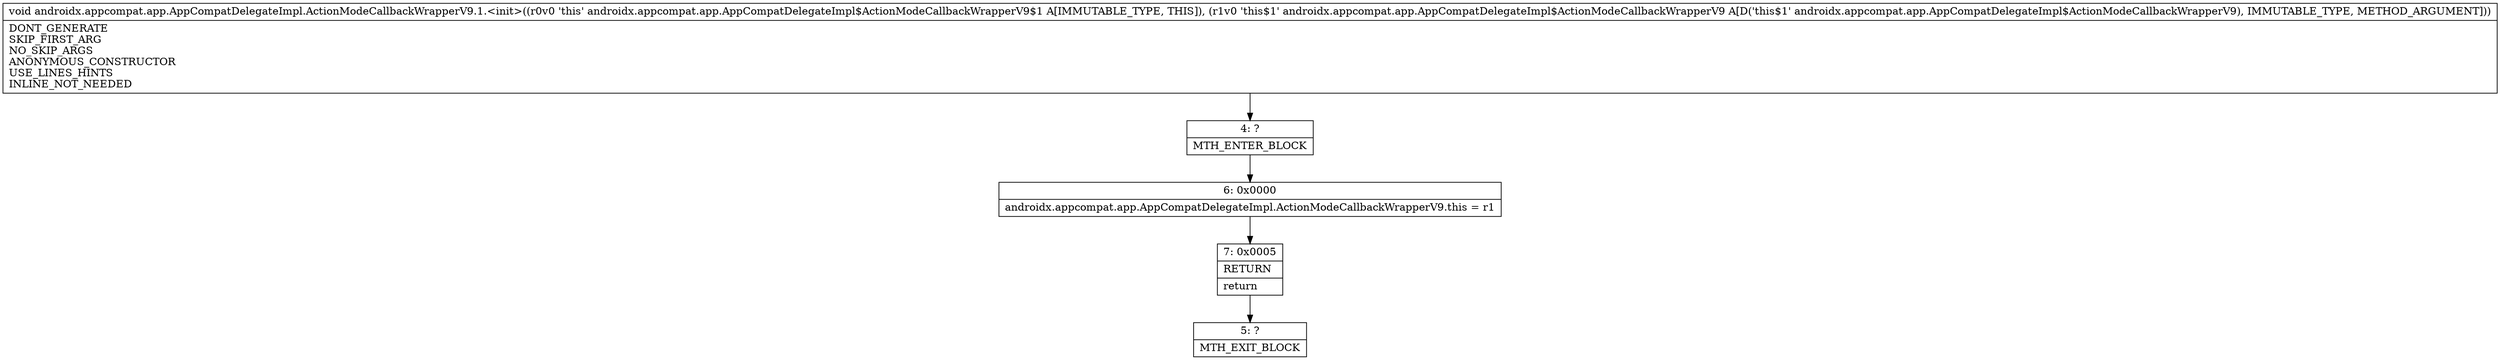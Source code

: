 digraph "CFG forandroidx.appcompat.app.AppCompatDelegateImpl.ActionModeCallbackWrapperV9.1.\<init\>(Landroidx\/appcompat\/app\/AppCompatDelegateImpl$ActionModeCallbackWrapperV9;)V" {
Node_4 [shape=record,label="{4\:\ ?|MTH_ENTER_BLOCK\l}"];
Node_6 [shape=record,label="{6\:\ 0x0000|androidx.appcompat.app.AppCompatDelegateImpl.ActionModeCallbackWrapperV9.this = r1\l}"];
Node_7 [shape=record,label="{7\:\ 0x0005|RETURN\l|return\l}"];
Node_5 [shape=record,label="{5\:\ ?|MTH_EXIT_BLOCK\l}"];
MethodNode[shape=record,label="{void androidx.appcompat.app.AppCompatDelegateImpl.ActionModeCallbackWrapperV9.1.\<init\>((r0v0 'this' androidx.appcompat.app.AppCompatDelegateImpl$ActionModeCallbackWrapperV9$1 A[IMMUTABLE_TYPE, THIS]), (r1v0 'this$1' androidx.appcompat.app.AppCompatDelegateImpl$ActionModeCallbackWrapperV9 A[D('this$1' androidx.appcompat.app.AppCompatDelegateImpl$ActionModeCallbackWrapperV9), IMMUTABLE_TYPE, METHOD_ARGUMENT]))  | DONT_GENERATE\lSKIP_FIRST_ARG\lNO_SKIP_ARGS\lANONYMOUS_CONSTRUCTOR\lUSE_LINES_HINTS\lINLINE_NOT_NEEDED\l}"];
MethodNode -> Node_4;Node_4 -> Node_6;
Node_6 -> Node_7;
Node_7 -> Node_5;
}

